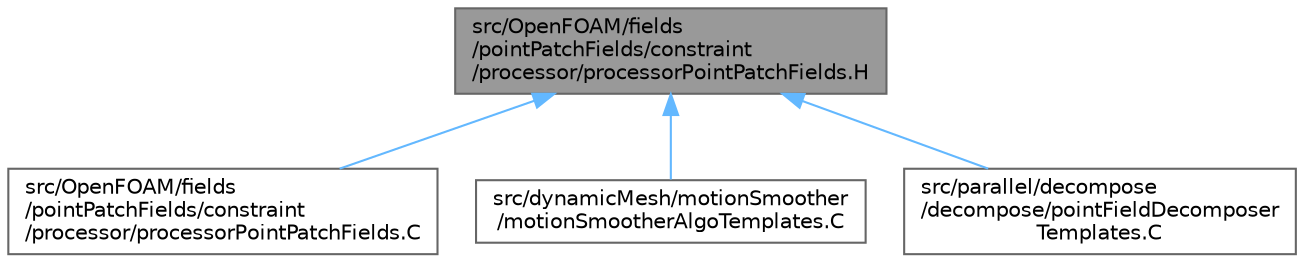 digraph "src/OpenFOAM/fields/pointPatchFields/constraint/processor/processorPointPatchFields.H"
{
 // LATEX_PDF_SIZE
  bgcolor="transparent";
  edge [fontname=Helvetica,fontsize=10,labelfontname=Helvetica,labelfontsize=10];
  node [fontname=Helvetica,fontsize=10,shape=box,height=0.2,width=0.4];
  Node1 [id="Node000001",label="src/OpenFOAM/fields\l/pointPatchFields/constraint\l/processor/processorPointPatchFields.H",height=0.2,width=0.4,color="gray40", fillcolor="grey60", style="filled", fontcolor="black",tooltip=" "];
  Node1 -> Node2 [id="edge1_Node000001_Node000002",dir="back",color="steelblue1",style="solid",tooltip=" "];
  Node2 [id="Node000002",label="src/OpenFOAM/fields\l/pointPatchFields/constraint\l/processor/processorPointPatchFields.C",height=0.2,width=0.4,color="grey40", fillcolor="white", style="filled",URL="$processorPointPatchFields_8C.html",tooltip=" "];
  Node1 -> Node3 [id="edge2_Node000001_Node000003",dir="back",color="steelblue1",style="solid",tooltip=" "];
  Node3 [id="Node000003",label="src/dynamicMesh/motionSmoother\l/motionSmootherAlgoTemplates.C",height=0.2,width=0.4,color="grey40", fillcolor="white", style="filled",URL="$motionSmootherAlgoTemplates_8C.html",tooltip=" "];
  Node1 -> Node4 [id="edge3_Node000001_Node000004",dir="back",color="steelblue1",style="solid",tooltip=" "];
  Node4 [id="Node000004",label="src/parallel/decompose\l/decompose/pointFieldDecomposer\lTemplates.C",height=0.2,width=0.4,color="grey40", fillcolor="white", style="filled",URL="$pointFieldDecomposerTemplates_8C.html",tooltip=" "];
}
